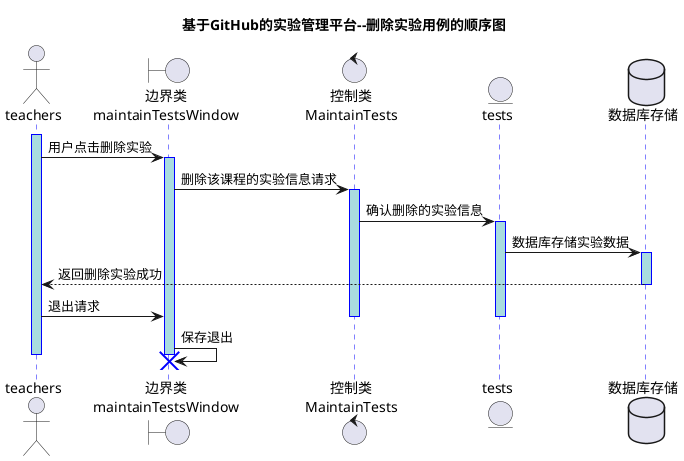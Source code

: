 @startuml
title 基于GitHub的实验管理平台--删除实验用例的顺序图
actor teachers as T
boundary "边界类\nmaintainTestsWindow" as MTW
control "控制类\nMaintainTests" as MT
entity tests
database 数据库存储 as SH

activate T
T -> MTW: 用户点击删除实验
activate MTW
MTW -> MT: 删除该课程的实验信息请求
activate MT
MT -> tests: 确认删除的实验信息
activate tests
tests -> SH: 数据库存储实验数据
activate SH
SH --> T:返回删除实验成功
deactivate SH

T -> MTW: 退出请求
deactivate tests
deactivate MT
MTW -> MTW: 保存退出
deactivate T
destroy MTW

skinparam sequence {
	ArrowColor DeepSkyBlue
	ActorBorderColor DeepSkyBlue
	LifeLineBorderColor blue
	LifeLineBackgroundColor #A9DCDF

	ParticipantBorderColor DeepSkyBlue
	ParticipantBackgroundColor DodgerBlue
	ParticipantFontName Impact
	ParticipantFontSize 17
	ParticipantFontColor #A9DCDF

	ActorBackgroundColor aqua
	ActorFontSize 17
	ActorFontName Aapex
}

@enduml